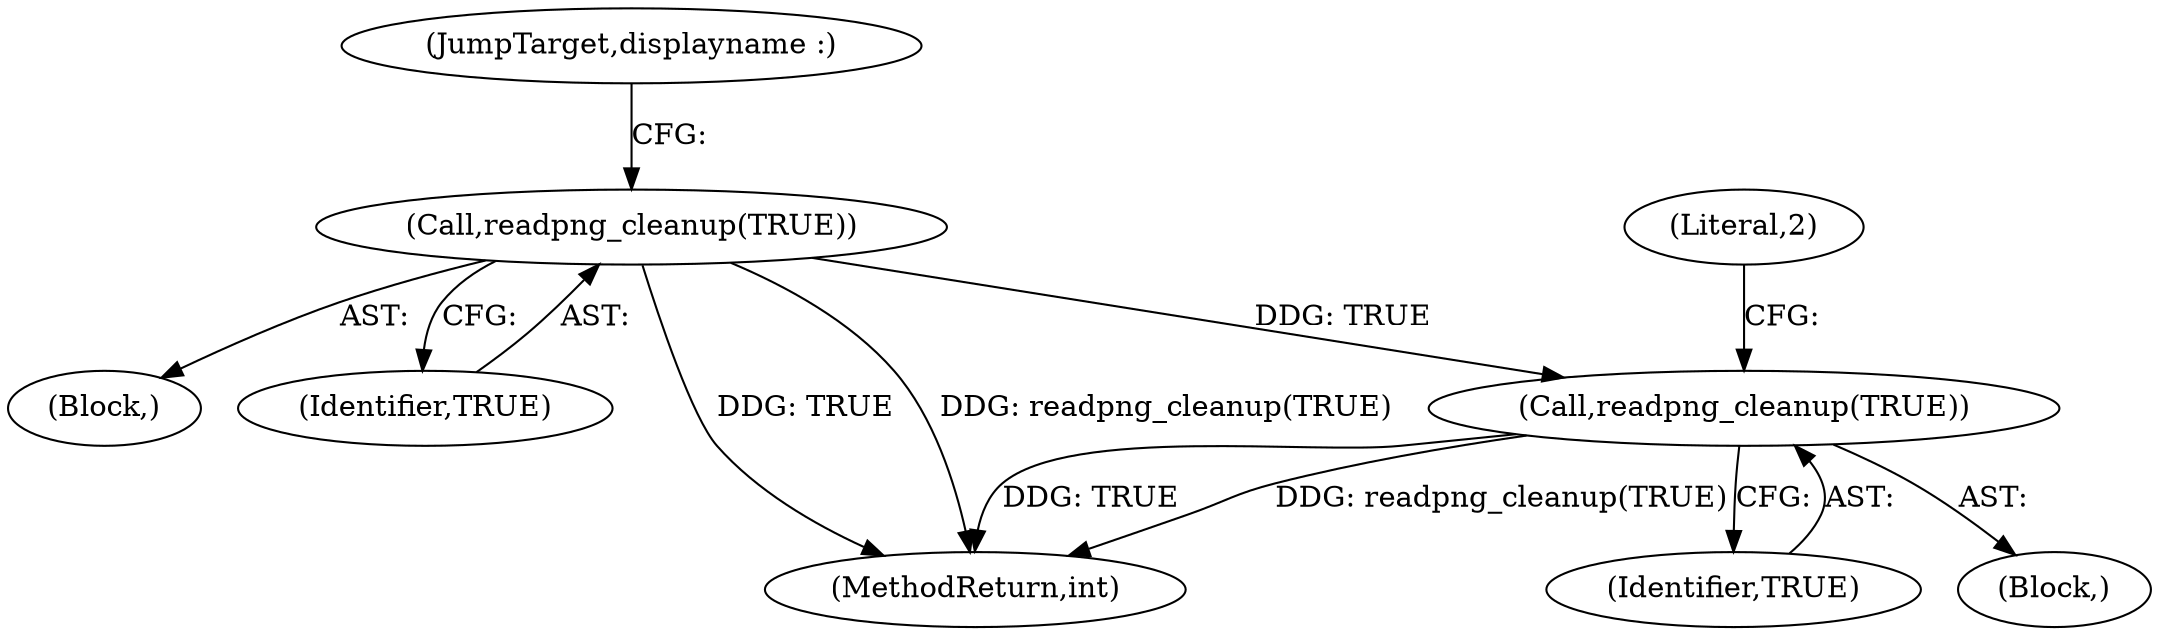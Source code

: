 digraph "0_Android_9d4853418ab2f754c2b63e091c29c5529b8b86ca_7@API" {
"1000468" [label="(Call,readpng_cleanup(TRUE))"];
"1000375" [label="(Call,readpng_cleanup(TRUE))"];
"1000468" [label="(Call,readpng_cleanup(TRUE))"];
"1000374" [label="(Block,)"];
"1000376" [label="(Identifier,TRUE)"];
"1000375" [label="(Call,readpng_cleanup(TRUE))"];
"1000467" [label="(Block,)"];
"1000552" [label="(MethodReturn,int)"];
"1000377" [label="(JumpTarget,displayname :)"];
"1000471" [label="(Literal,2)"];
"1000469" [label="(Identifier,TRUE)"];
"1000468" -> "1000467"  [label="AST: "];
"1000468" -> "1000469"  [label="CFG: "];
"1000469" -> "1000468"  [label="AST: "];
"1000471" -> "1000468"  [label="CFG: "];
"1000468" -> "1000552"  [label="DDG: readpng_cleanup(TRUE)"];
"1000468" -> "1000552"  [label="DDG: TRUE"];
"1000375" -> "1000468"  [label="DDG: TRUE"];
"1000375" -> "1000374"  [label="AST: "];
"1000375" -> "1000376"  [label="CFG: "];
"1000376" -> "1000375"  [label="AST: "];
"1000377" -> "1000375"  [label="CFG: "];
"1000375" -> "1000552"  [label="DDG: TRUE"];
"1000375" -> "1000552"  [label="DDG: readpng_cleanup(TRUE)"];
}

